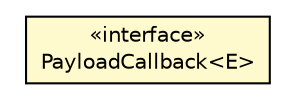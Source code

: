 #!/usr/local/bin/dot
#
# Class diagram 
# Generated by UMLGraph version R5_6-24-gf6e263 (http://www.umlgraph.org/)
#

digraph G {
	edge [fontname="Helvetica",fontsize=10,labelfontname="Helvetica",labelfontsize=10];
	node [fontname="Helvetica",fontsize=10,shape=plaintext];
	nodesep=0.25;
	ranksep=0.5;
	// io.reinert.requestor.core.callback.PayloadCallback<E>
	c31872 [label=<<table title="io.reinert.requestor.core.callback.PayloadCallback" border="0" cellborder="1" cellspacing="0" cellpadding="2" port="p" bgcolor="lemonChiffon" href="./PayloadCallback.html">
		<tr><td><table border="0" cellspacing="0" cellpadding="1">
<tr><td align="center" balign="center"> &#171;interface&#187; </td></tr>
<tr><td align="center" balign="center"> PayloadCallback&lt;E&gt; </td></tr>
		</table></td></tr>
		</table>>, URL="./PayloadCallback.html", fontname="Helvetica", fontcolor="black", fontsize=10.0];
}

